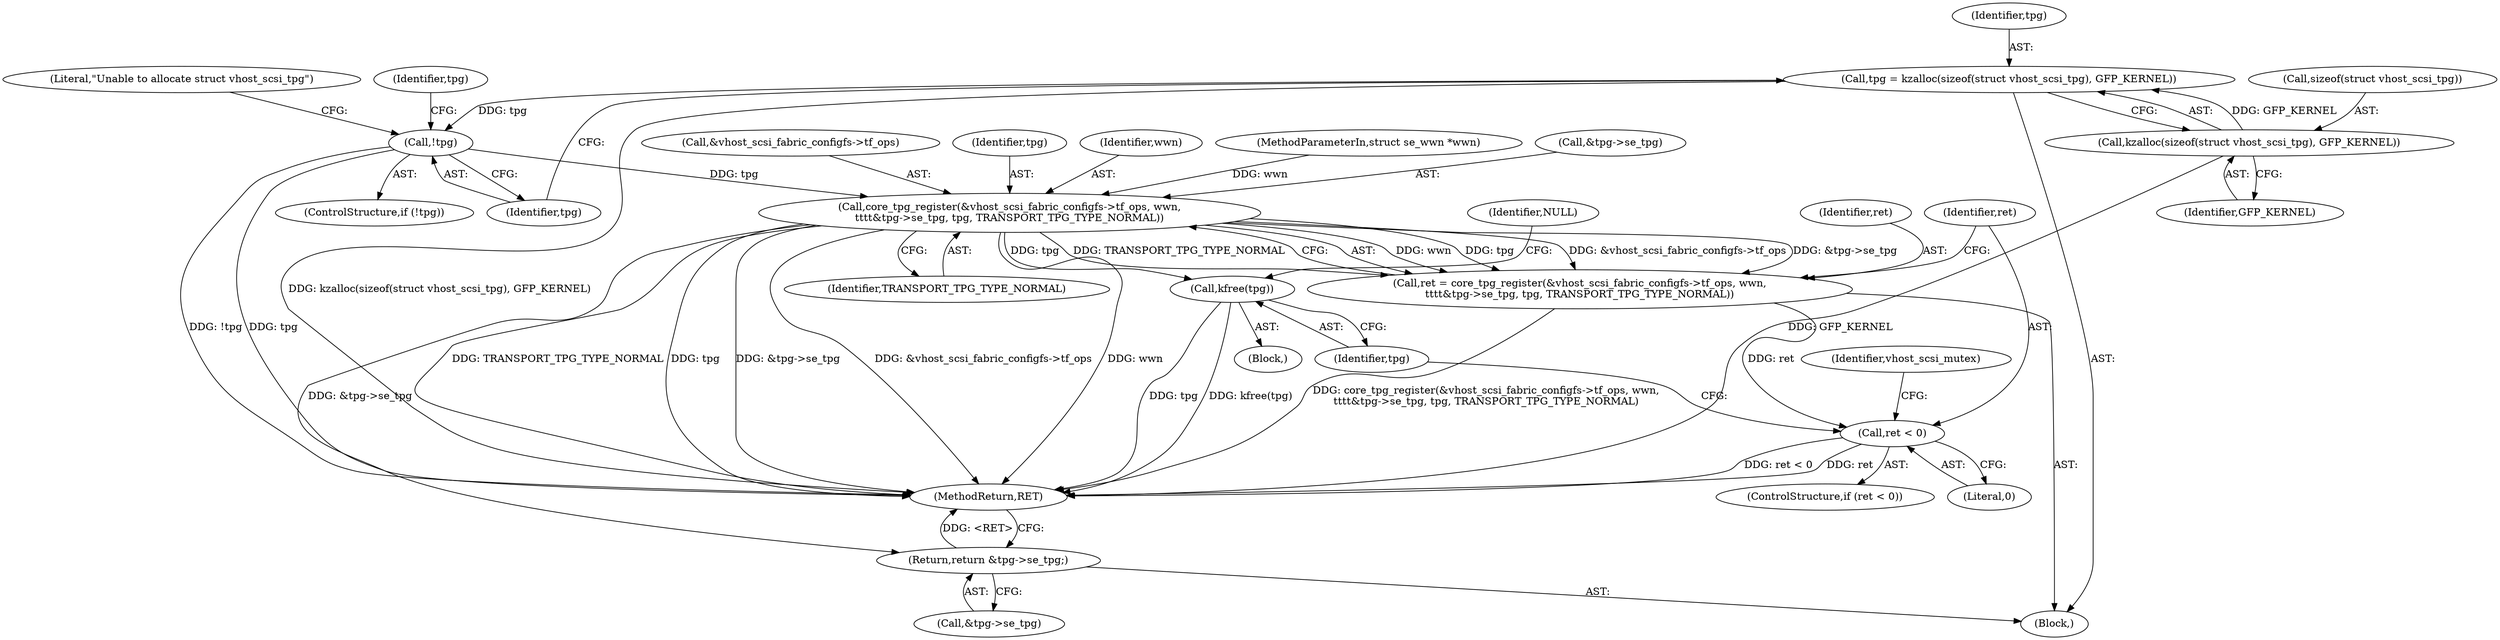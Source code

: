 digraph "0_linux_59c816c1f24df0204e01851431d3bab3eb76719c@pointer" {
"1000134" [label="(Call,tpg = kzalloc(sizeof(struct vhost_scsi_tpg), GFP_KERNEL))"];
"1000136" [label="(Call,kzalloc(sizeof(struct vhost_scsi_tpg), GFP_KERNEL))"];
"1000141" [label="(Call,!tpg)"];
"1000172" [label="(Call,core_tpg_register(&vhost_scsi_fabric_configfs->tf_ops, wwn,\n\t\t\t\t&tpg->se_tpg, tpg, TRANSPORT_TPG_TYPE_NORMAL))"];
"1000170" [label="(Call,ret = core_tpg_register(&vhost_scsi_fabric_configfs->tf_ops, wwn,\n\t\t\t\t&tpg->se_tpg, tpg, TRANSPORT_TPG_TYPE_NORMAL))"];
"1000185" [label="(Call,ret < 0)"];
"1000189" [label="(Call,kfree(tpg))"];
"1000206" [label="(Return,return &tpg->se_tpg;)"];
"1000139" [label="(Identifier,GFP_KERNEL)"];
"1000182" [label="(Identifier,tpg)"];
"1000188" [label="(Block,)"];
"1000186" [label="(Identifier,ret)"];
"1000177" [label="(Identifier,wwn)"];
"1000137" [label="(Call,sizeof(struct vhost_scsi_tpg))"];
"1000206" [label="(Return,return &tpg->se_tpg;)"];
"1000104" [label="(Block,)"];
"1000141" [label="(Call,!tpg)"];
"1000171" [label="(Identifier,ret)"];
"1000140" [label="(ControlStructure,if (!tpg))"];
"1000189" [label="(Call,kfree(tpg))"];
"1000184" [label="(ControlStructure,if (ret < 0))"];
"1000190" [label="(Identifier,tpg)"];
"1000142" [label="(Identifier,tpg)"];
"1000101" [label="(MethodParameterIn,struct se_wwn *wwn)"];
"1000136" [label="(Call,kzalloc(sizeof(struct vhost_scsi_tpg), GFP_KERNEL))"];
"1000135" [label="(Identifier,tpg)"];
"1000211" [label="(MethodReturn,RET)"];
"1000183" [label="(Identifier,TRANSPORT_TPG_TYPE_NORMAL)"];
"1000153" [label="(Identifier,tpg)"];
"1000178" [label="(Call,&tpg->se_tpg)"];
"1000207" [label="(Call,&tpg->se_tpg)"];
"1000187" [label="(Literal,0)"];
"1000195" [label="(Identifier,vhost_scsi_mutex)"];
"1000134" [label="(Call,tpg = kzalloc(sizeof(struct vhost_scsi_tpg), GFP_KERNEL))"];
"1000192" [label="(Identifier,NULL)"];
"1000170" [label="(Call,ret = core_tpg_register(&vhost_scsi_fabric_configfs->tf_ops, wwn,\n\t\t\t\t&tpg->se_tpg, tpg, TRANSPORT_TPG_TYPE_NORMAL))"];
"1000145" [label="(Literal,\"Unable to allocate struct vhost_scsi_tpg\")"];
"1000173" [label="(Call,&vhost_scsi_fabric_configfs->tf_ops)"];
"1000172" [label="(Call,core_tpg_register(&vhost_scsi_fabric_configfs->tf_ops, wwn,\n\t\t\t\t&tpg->se_tpg, tpg, TRANSPORT_TPG_TYPE_NORMAL))"];
"1000185" [label="(Call,ret < 0)"];
"1000134" -> "1000104"  [label="AST: "];
"1000134" -> "1000136"  [label="CFG: "];
"1000135" -> "1000134"  [label="AST: "];
"1000136" -> "1000134"  [label="AST: "];
"1000142" -> "1000134"  [label="CFG: "];
"1000134" -> "1000211"  [label="DDG: kzalloc(sizeof(struct vhost_scsi_tpg), GFP_KERNEL)"];
"1000136" -> "1000134"  [label="DDG: GFP_KERNEL"];
"1000134" -> "1000141"  [label="DDG: tpg"];
"1000136" -> "1000139"  [label="CFG: "];
"1000137" -> "1000136"  [label="AST: "];
"1000139" -> "1000136"  [label="AST: "];
"1000136" -> "1000211"  [label="DDG: GFP_KERNEL"];
"1000141" -> "1000140"  [label="AST: "];
"1000141" -> "1000142"  [label="CFG: "];
"1000142" -> "1000141"  [label="AST: "];
"1000145" -> "1000141"  [label="CFG: "];
"1000153" -> "1000141"  [label="CFG: "];
"1000141" -> "1000211"  [label="DDG: tpg"];
"1000141" -> "1000211"  [label="DDG: !tpg"];
"1000141" -> "1000172"  [label="DDG: tpg"];
"1000172" -> "1000170"  [label="AST: "];
"1000172" -> "1000183"  [label="CFG: "];
"1000173" -> "1000172"  [label="AST: "];
"1000177" -> "1000172"  [label="AST: "];
"1000178" -> "1000172"  [label="AST: "];
"1000182" -> "1000172"  [label="AST: "];
"1000183" -> "1000172"  [label="AST: "];
"1000170" -> "1000172"  [label="CFG: "];
"1000172" -> "1000211"  [label="DDG: tpg"];
"1000172" -> "1000211"  [label="DDG: &tpg->se_tpg"];
"1000172" -> "1000211"  [label="DDG: &vhost_scsi_fabric_configfs->tf_ops"];
"1000172" -> "1000211"  [label="DDG: wwn"];
"1000172" -> "1000211"  [label="DDG: TRANSPORT_TPG_TYPE_NORMAL"];
"1000172" -> "1000170"  [label="DDG: wwn"];
"1000172" -> "1000170"  [label="DDG: tpg"];
"1000172" -> "1000170"  [label="DDG: &vhost_scsi_fabric_configfs->tf_ops"];
"1000172" -> "1000170"  [label="DDG: &tpg->se_tpg"];
"1000172" -> "1000170"  [label="DDG: TRANSPORT_TPG_TYPE_NORMAL"];
"1000101" -> "1000172"  [label="DDG: wwn"];
"1000172" -> "1000189"  [label="DDG: tpg"];
"1000172" -> "1000206"  [label="DDG: &tpg->se_tpg"];
"1000170" -> "1000104"  [label="AST: "];
"1000171" -> "1000170"  [label="AST: "];
"1000186" -> "1000170"  [label="CFG: "];
"1000170" -> "1000211"  [label="DDG: core_tpg_register(&vhost_scsi_fabric_configfs->tf_ops, wwn,\n\t\t\t\t&tpg->se_tpg, tpg, TRANSPORT_TPG_TYPE_NORMAL)"];
"1000170" -> "1000185"  [label="DDG: ret"];
"1000185" -> "1000184"  [label="AST: "];
"1000185" -> "1000187"  [label="CFG: "];
"1000186" -> "1000185"  [label="AST: "];
"1000187" -> "1000185"  [label="AST: "];
"1000190" -> "1000185"  [label="CFG: "];
"1000195" -> "1000185"  [label="CFG: "];
"1000185" -> "1000211"  [label="DDG: ret < 0"];
"1000185" -> "1000211"  [label="DDG: ret"];
"1000189" -> "1000188"  [label="AST: "];
"1000189" -> "1000190"  [label="CFG: "];
"1000190" -> "1000189"  [label="AST: "];
"1000192" -> "1000189"  [label="CFG: "];
"1000189" -> "1000211"  [label="DDG: tpg"];
"1000189" -> "1000211"  [label="DDG: kfree(tpg)"];
"1000206" -> "1000104"  [label="AST: "];
"1000206" -> "1000207"  [label="CFG: "];
"1000207" -> "1000206"  [label="AST: "];
"1000211" -> "1000206"  [label="CFG: "];
"1000206" -> "1000211"  [label="DDG: <RET>"];
}
